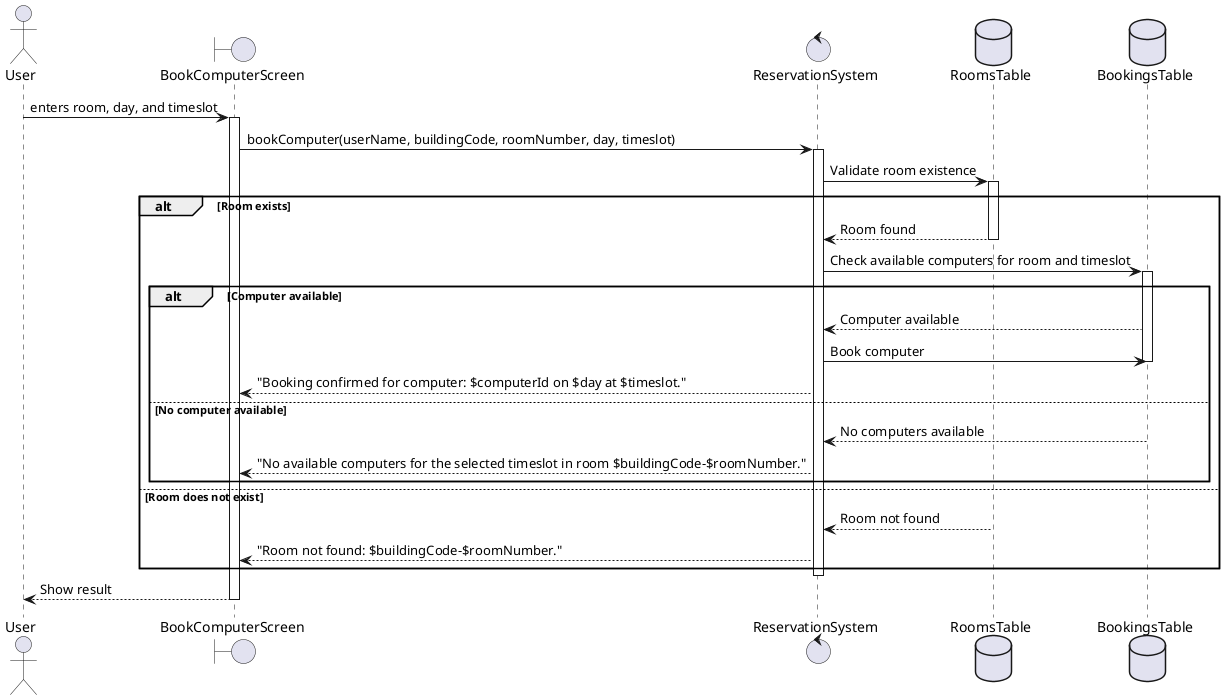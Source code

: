 @startuml
actor User
boundary BookComputerScreen
control ReservationSystem
database RoomsTable
database BookingsTable

User -> BookComputerScreen: enters room, day, and timeslot
activate BookComputerScreen
BookComputerScreen -> ReservationSystem: bookComputer(userName, buildingCode, roomNumber, day, timeslot)
activate ReservationSystem
ReservationSystem -> RoomsTable: Validate room existence
activate RoomsTable
alt Room exists
    RoomsTable --> ReservationSystem: Room found
    deactivate RoomsTable
    ReservationSystem -> BookingsTable: Check available computers for room and timeslot
    activate BookingsTable
    alt Computer available
        BookingsTable --> ReservationSystem: Computer available
        ReservationSystem -> BookingsTable: Book computer
        deactivate BookingsTable
        ReservationSystem --> BookComputerScreen: "Booking confirmed for computer: $computerId on $day at $timeslot."
    else No computer available
        BookingsTable --> ReservationSystem: No computers available
        deactivate BookingsTable
        ReservationSystem --> BookComputerScreen: "No available computers for the selected timeslot in room $buildingCode-$roomNumber."
    end
else Room does not exist
    RoomsTable --> ReservationSystem: Room not found
    deactivate RoomsTable
    ReservationSystem --> BookComputerScreen: "Room not found: $buildingCode-$roomNumber."
end
deactivate ReservationSystem
BookComputerScreen --> User: Show result
deactivate BookComputerScreen
@enduml
